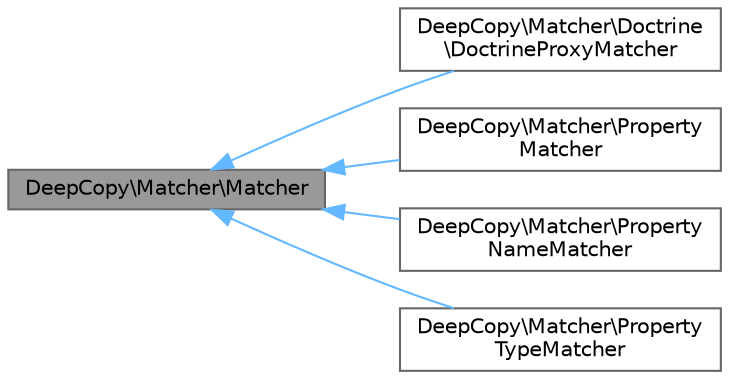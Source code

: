 digraph "DeepCopy\Matcher\Matcher"
{
 // LATEX_PDF_SIZE
  bgcolor="transparent";
  edge [fontname=Helvetica,fontsize=10,labelfontname=Helvetica,labelfontsize=10];
  node [fontname=Helvetica,fontsize=10,shape=box,height=0.2,width=0.4];
  rankdir="LR";
  Node1 [id="Node000001",label="DeepCopy\\Matcher\\Matcher",height=0.2,width=0.4,color="gray40", fillcolor="grey60", style="filled", fontcolor="black",tooltip=" "];
  Node1 -> Node2 [id="edge1_Node000001_Node000002",dir="back",color="steelblue1",style="solid",tooltip=" "];
  Node2 [id="Node000002",label="DeepCopy\\Matcher\\Doctrine\l\\DoctrineProxyMatcher",height=0.2,width=0.4,color="gray40", fillcolor="white", style="filled",URL="$classDeepCopy_1_1Matcher_1_1Doctrine_1_1DoctrineProxyMatcher.html",tooltip=" "];
  Node1 -> Node3 [id="edge2_Node000001_Node000003",dir="back",color="steelblue1",style="solid",tooltip=" "];
  Node3 [id="Node000003",label="DeepCopy\\Matcher\\Property\lMatcher",height=0.2,width=0.4,color="gray40", fillcolor="white", style="filled",URL="$classDeepCopy_1_1Matcher_1_1PropertyMatcher.html",tooltip=" "];
  Node1 -> Node4 [id="edge3_Node000001_Node000004",dir="back",color="steelblue1",style="solid",tooltip=" "];
  Node4 [id="Node000004",label="DeepCopy\\Matcher\\Property\lNameMatcher",height=0.2,width=0.4,color="gray40", fillcolor="white", style="filled",URL="$classDeepCopy_1_1Matcher_1_1PropertyNameMatcher.html",tooltip=" "];
  Node1 -> Node5 [id="edge4_Node000001_Node000005",dir="back",color="steelblue1",style="solid",tooltip=" "];
  Node5 [id="Node000005",label="DeepCopy\\Matcher\\Property\lTypeMatcher",height=0.2,width=0.4,color="gray40", fillcolor="white", style="filled",URL="$classDeepCopy_1_1Matcher_1_1PropertyTypeMatcher.html",tooltip=" "];
}
